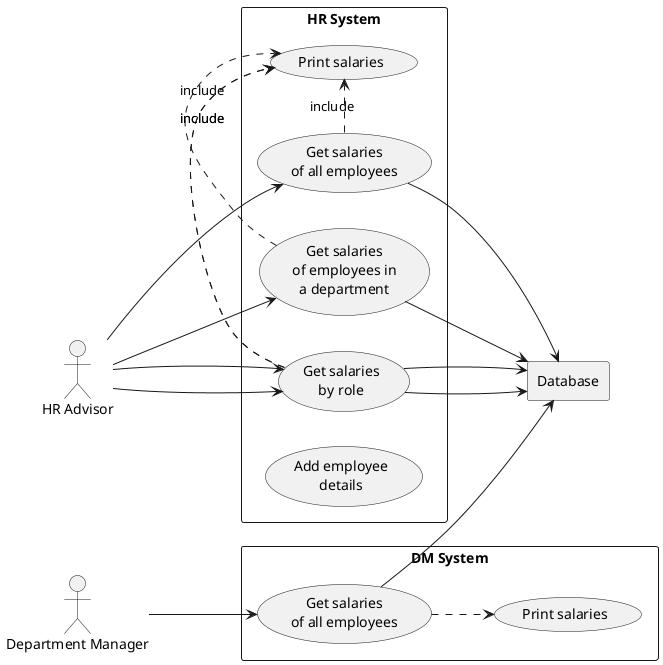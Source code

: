 @startuml
left to right direction

actor HR as "HR Advisor"
actor DM as "Department Manager"

rectangle Database

rectangle "HR System" {

    usecase UC1 as "Get salaries
            of all employees"

    usecase UCa as "Print salaries"


    HR -r-> UC1
    UC1 .r.> UCa : include
    UC1 -r-> Database

    usecase UC2 as "Get salaries
                of employees in
                a department"

     HR -r-> UC2
     UC2 .r.> UCa : include
     UC2 -r-> Database

    usecase UC4 as "Get salaries
    by role"


    HR --> UC4
    UC4 .r.> UCa : include
    UC4 --> Database
    usecase UC5 as "Add employee
        details"


        HR --> UC4
        UC4 .r.> UCa : include
        UC4 --> Database
}
rectangle "DM System" {

    usecase UC3 as "Get salaries
            of all employees"

    usecase UC3a as "Print salaries"
    DM --> UC3
    UC3 ..> UC3a
    UC3 --> Database
}
@enduml